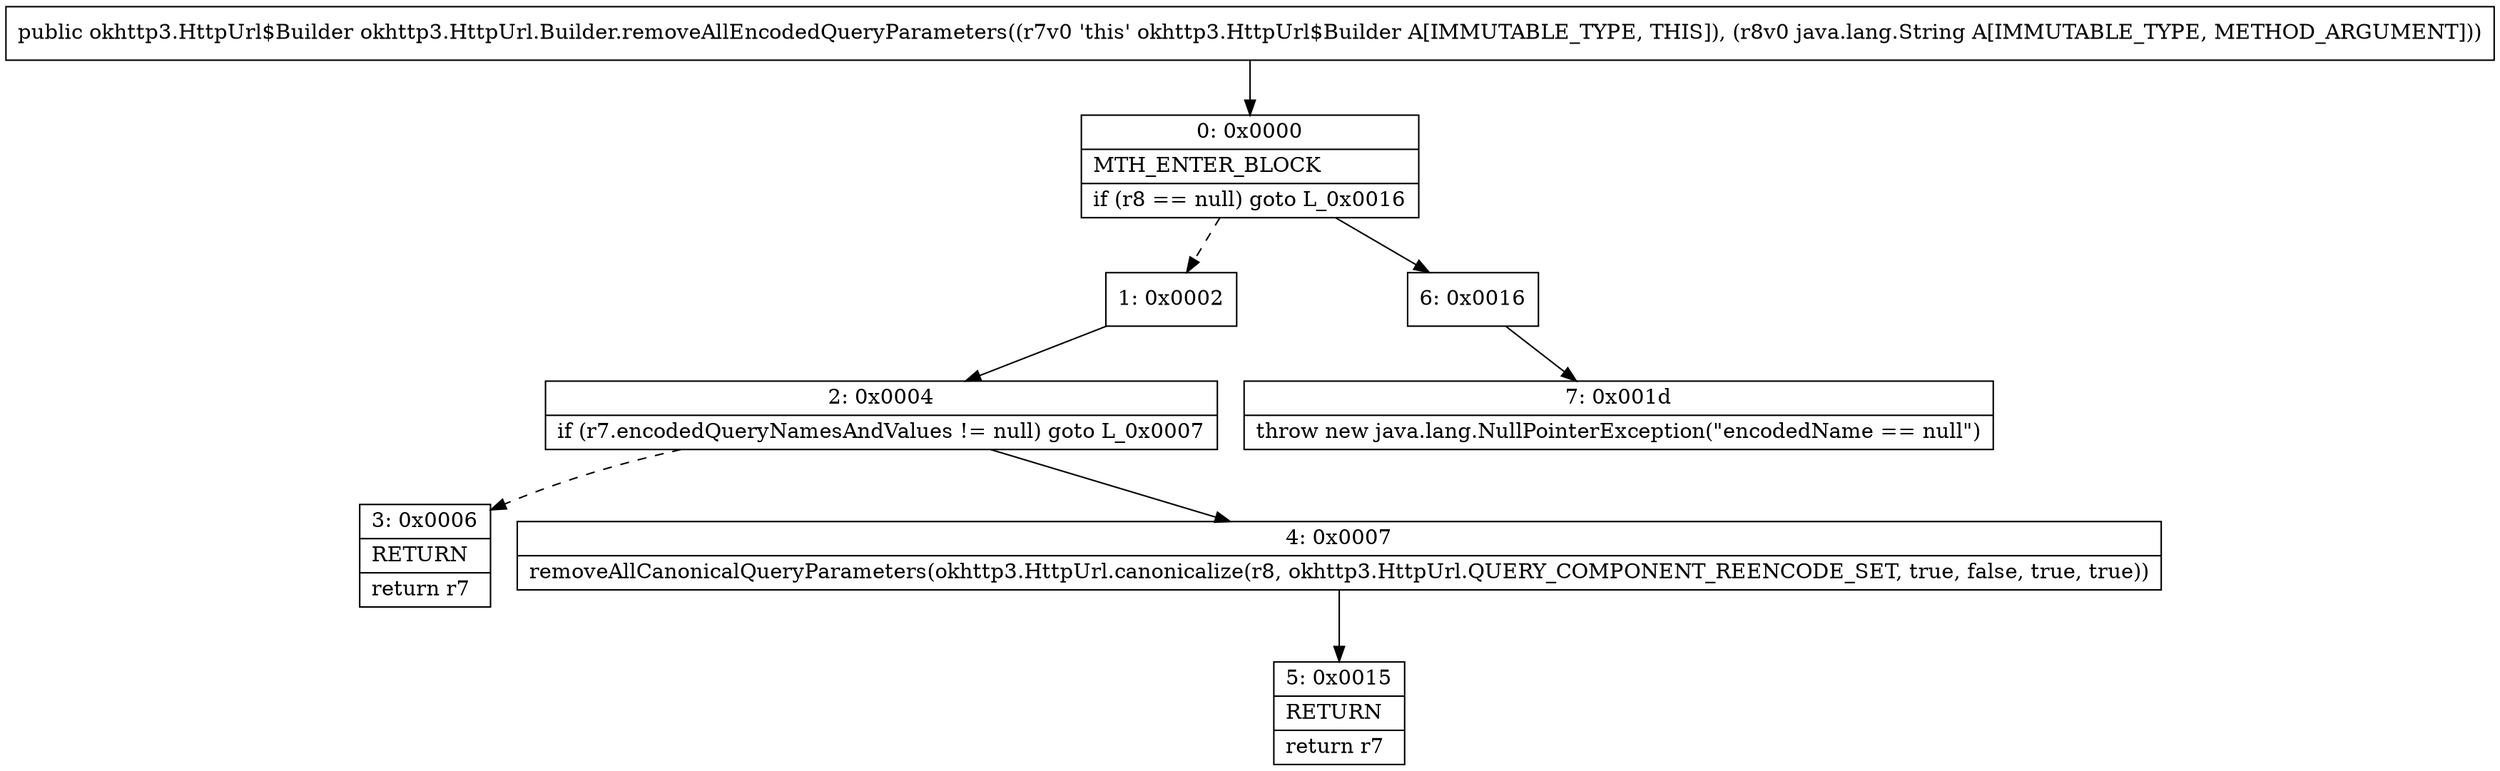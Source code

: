 digraph "CFG forokhttp3.HttpUrl.Builder.removeAllEncodedQueryParameters(Ljava\/lang\/String;)Lokhttp3\/HttpUrl$Builder;" {
Node_0 [shape=record,label="{0\:\ 0x0000|MTH_ENTER_BLOCK\l|if (r8 == null) goto L_0x0016\l}"];
Node_1 [shape=record,label="{1\:\ 0x0002}"];
Node_2 [shape=record,label="{2\:\ 0x0004|if (r7.encodedQueryNamesAndValues != null) goto L_0x0007\l}"];
Node_3 [shape=record,label="{3\:\ 0x0006|RETURN\l|return r7\l}"];
Node_4 [shape=record,label="{4\:\ 0x0007|removeAllCanonicalQueryParameters(okhttp3.HttpUrl.canonicalize(r8, okhttp3.HttpUrl.QUERY_COMPONENT_REENCODE_SET, true, false, true, true))\l}"];
Node_5 [shape=record,label="{5\:\ 0x0015|RETURN\l|return r7\l}"];
Node_6 [shape=record,label="{6\:\ 0x0016}"];
Node_7 [shape=record,label="{7\:\ 0x001d|throw new java.lang.NullPointerException(\"encodedName == null\")\l}"];
MethodNode[shape=record,label="{public okhttp3.HttpUrl$Builder okhttp3.HttpUrl.Builder.removeAllEncodedQueryParameters((r7v0 'this' okhttp3.HttpUrl$Builder A[IMMUTABLE_TYPE, THIS]), (r8v0 java.lang.String A[IMMUTABLE_TYPE, METHOD_ARGUMENT])) }"];
MethodNode -> Node_0;
Node_0 -> Node_1[style=dashed];
Node_0 -> Node_6;
Node_1 -> Node_2;
Node_2 -> Node_3[style=dashed];
Node_2 -> Node_4;
Node_4 -> Node_5;
Node_6 -> Node_7;
}

